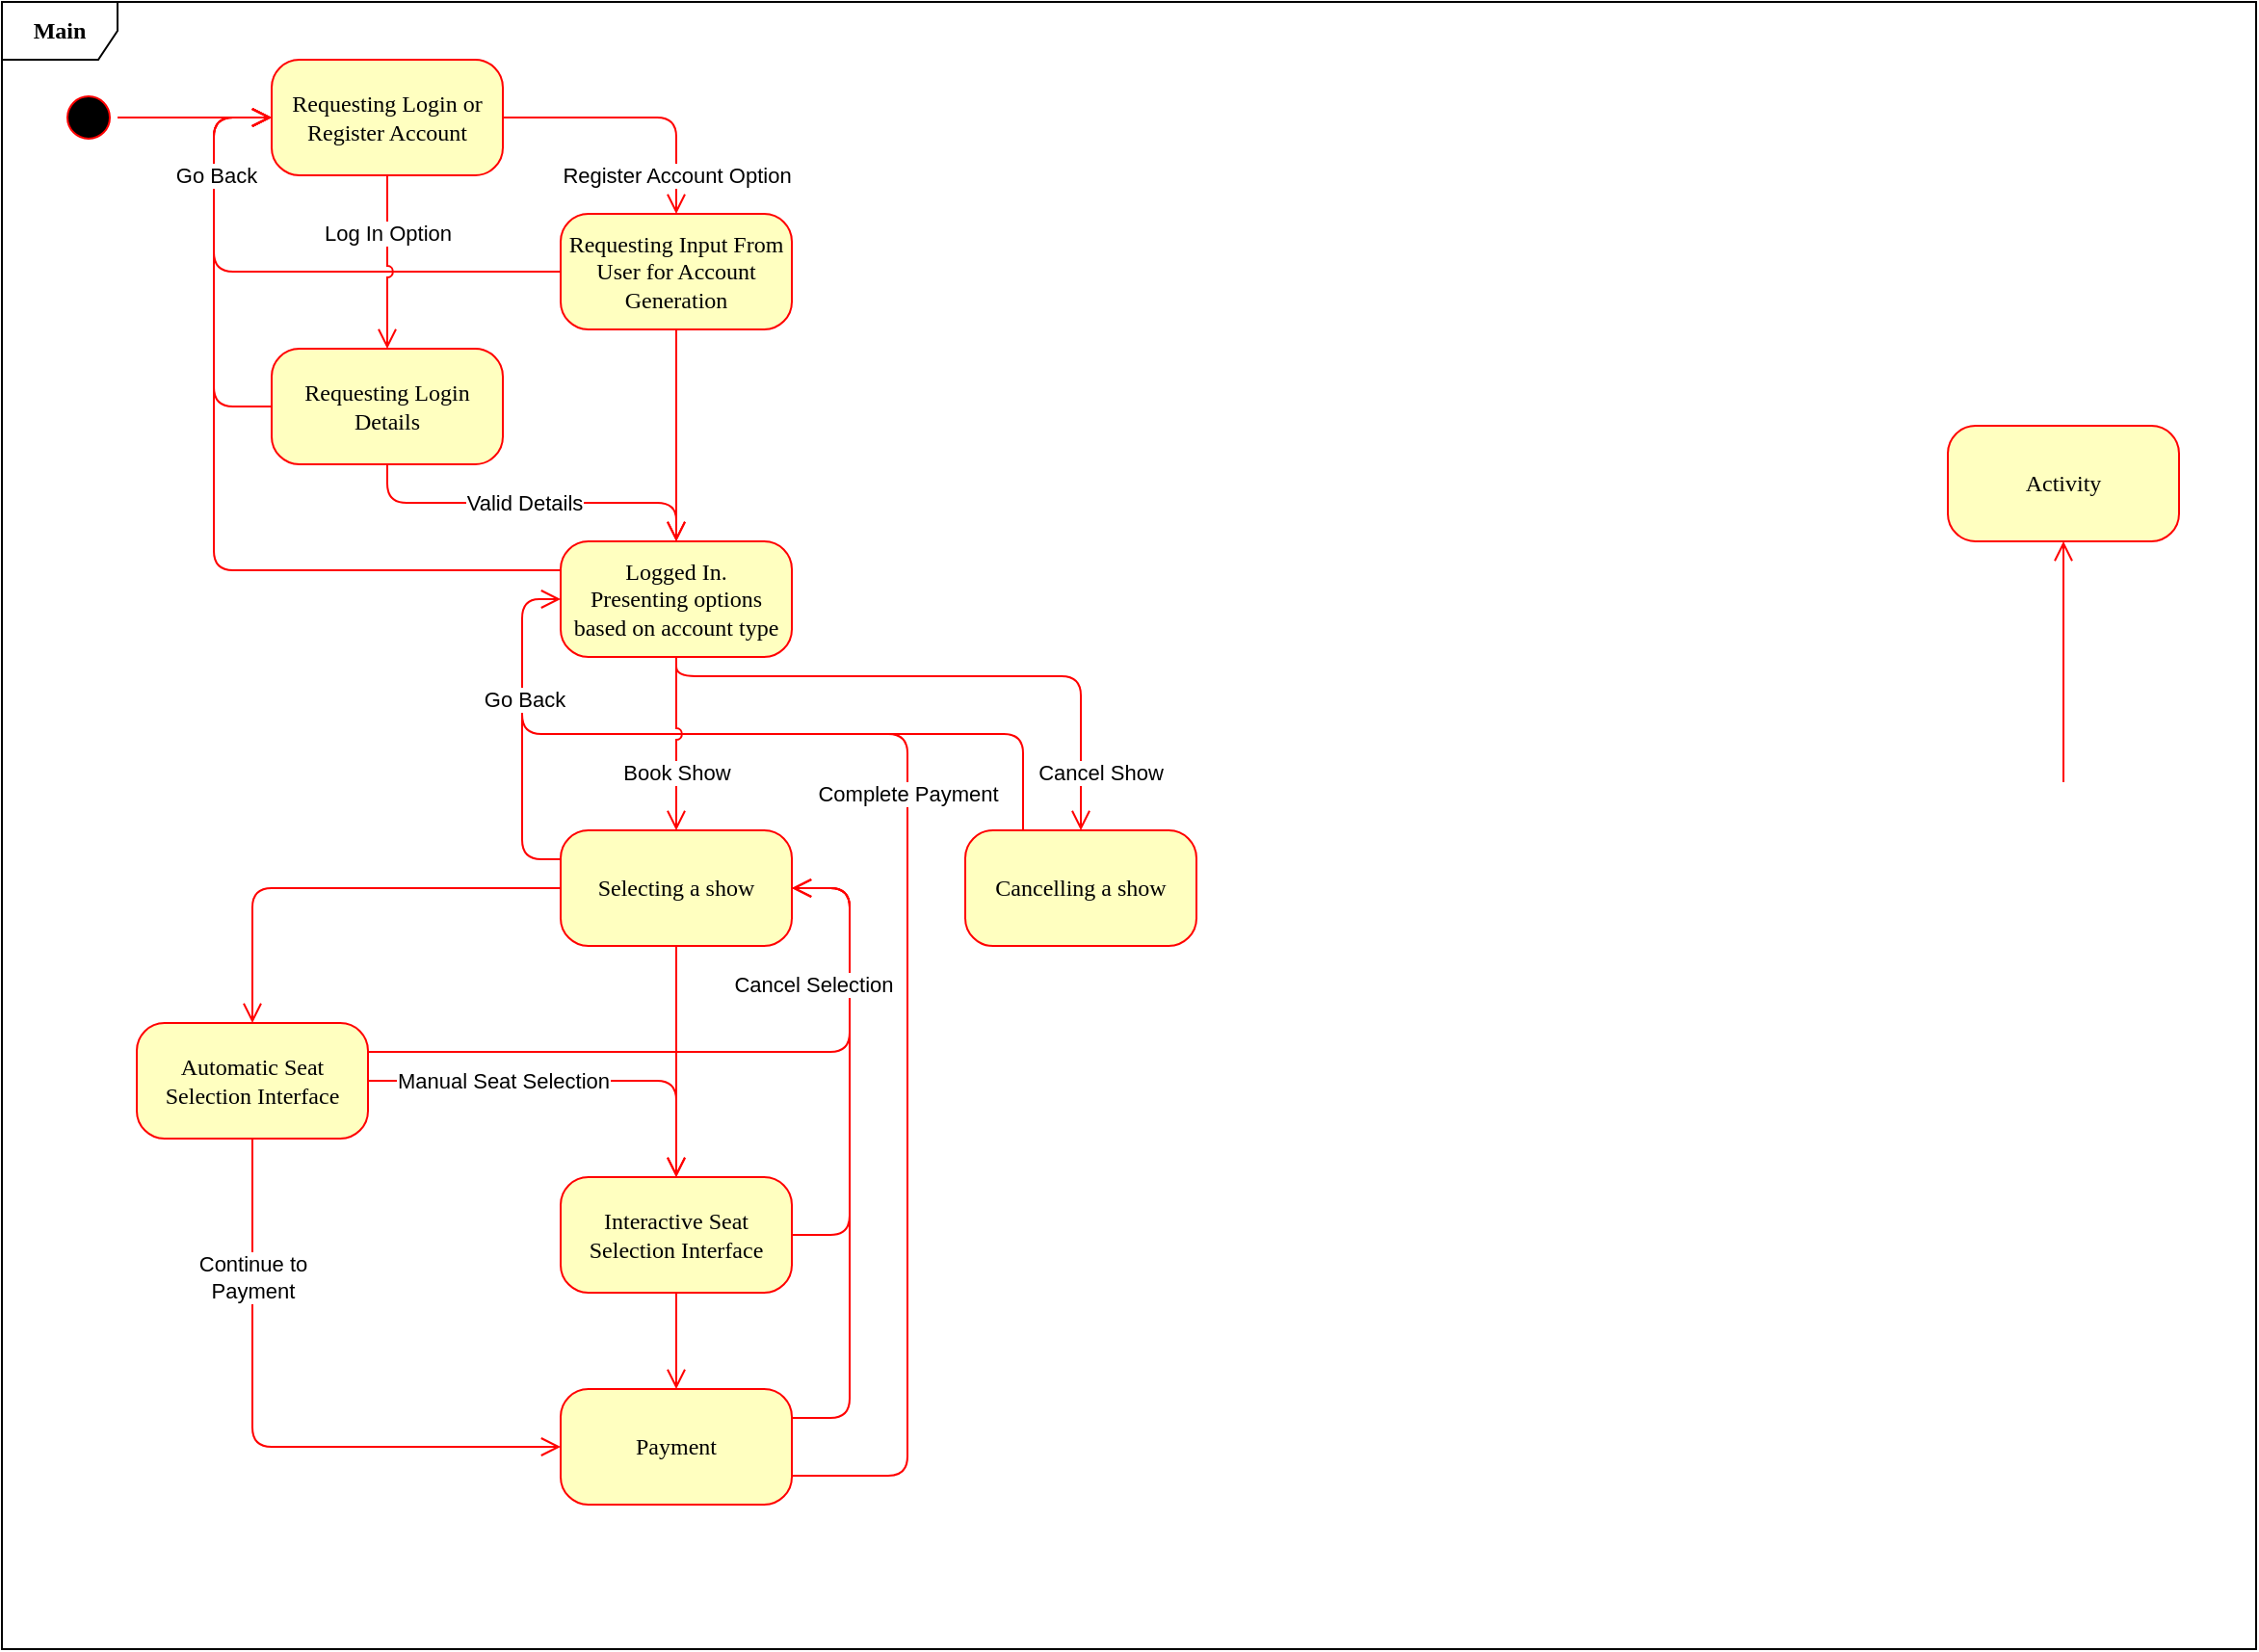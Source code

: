 <mxfile version="24.2.2" type="device">
  <diagram name="Page-1" id="58cdce13-f638-feb5-8d6f-7d28b1aa9fa0">
    <mxGraphModel dx="748" dy="912" grid="1" gridSize="10" guides="1" tooltips="1" connect="1" arrows="1" fold="1" page="1" pageScale="1" pageWidth="1100" pageHeight="850" background="none" math="0" shadow="0">
      <root>
        <mxCell id="0" />
        <mxCell id="1" parent="0" />
        <mxCell id="2a3bc250acf0617d-8" value="Main" style="shape=umlFrame;whiteSpace=wrap;html=1;rounded=1;shadow=0;comic=0;labelBackgroundColor=none;strokeWidth=1;fontFamily=Verdana;fontSize=12;align=center;fontStyle=1" parent="1" vertex="1">
          <mxGeometry x="40" y="90" width="1170" height="855" as="geometry" />
        </mxCell>
        <mxCell id="2VK7c3jGOLDtSmd9nzvH-88" style="edgeStyle=elbowEdgeStyle;html=1;labelBackgroundColor=none;endArrow=none;endSize=8;strokeColor=#ff0000;fontFamily=Verdana;fontSize=12;align=left;exitX=1;exitY=0.25;exitDx=0;exitDy=0;endFill=0;entryX=1;entryY=0.5;entryDx=0;entryDy=0;" edge="1" parent="1" source="2VK7c3jGOLDtSmd9nzvH-48" target="2VK7c3jGOLDtSmd9nzvH-32">
          <mxGeometry relative="1" as="geometry">
            <mxPoint x="460" y="865" as="sourcePoint" />
            <mxPoint x="480" y="700" as="targetPoint" />
            <Array as="points">
              <mxPoint x="480" y="740" />
            </Array>
          </mxGeometry>
        </mxCell>
        <mxCell id="2VK7c3jGOLDtSmd9nzvH-81" style="edgeStyle=orthogonalEdgeStyle;html=1;labelBackgroundColor=none;endArrow=open;endSize=8;strokeColor=#ff0000;fontFamily=Verdana;fontSize=12;align=left;entryX=0;entryY=0.5;entryDx=0;entryDy=0;exitX=0;exitY=0.25;exitDx=0;exitDy=0;" edge="1" parent="1" source="2VK7c3jGOLDtSmd9nzvH-24" target="382b91b5511bd0f7-6">
          <mxGeometry relative="1" as="geometry">
            <mxPoint x="330" y="400" as="sourcePoint" />
            <mxPoint x="400" y="380" as="targetPoint" />
            <Array as="points">
              <mxPoint x="150" y="385" />
              <mxPoint x="150" y="150" />
            </Array>
          </mxGeometry>
        </mxCell>
        <mxCell id="2VK7c3jGOLDtSmd9nzvH-77" style="edgeStyle=elbowEdgeStyle;html=1;labelBackgroundColor=none;endArrow=none;endSize=8;strokeColor=#ff0000;fontFamily=Verdana;fontSize=12;align=left;entryX=0.25;entryY=0;entryDx=0;entryDy=0;elbow=vertical;endFill=0;" edge="1" parent="1" target="2VK7c3jGOLDtSmd9nzvH-73">
          <mxGeometry relative="1" as="geometry">
            <mxPoint x="310" y="440" as="sourcePoint" />
            <mxPoint x="490" y="550" as="targetPoint" />
            <Array as="points">
              <mxPoint x="440" y="470" />
            </Array>
          </mxGeometry>
        </mxCell>
        <mxCell id="2VK7c3jGOLDtSmd9nzvH-22" style="edgeStyle=orthogonalEdgeStyle;html=1;labelBackgroundColor=none;endArrow=open;endSize=8;strokeColor=#ff0000;fontFamily=Verdana;fontSize=12;align=left;exitX=0;exitY=0.5;exitDx=0;exitDy=0;entryX=0;entryY=0.5;entryDx=0;entryDy=0;" edge="1" parent="1" source="382b91b5511bd0f7-7" target="382b91b5511bd0f7-6">
          <mxGeometry relative="1" as="geometry">
            <mxPoint x="310" y="160" as="sourcePoint" />
            <mxPoint x="400" y="280" as="targetPoint" />
            <Array as="points">
              <mxPoint x="150" y="230" />
              <mxPoint x="150" y="150" />
            </Array>
          </mxGeometry>
        </mxCell>
        <mxCell id="382b91b5511bd0f7-1" value="" style="ellipse;html=1;shape=startState;fillColor=#000000;strokeColor=#ff0000;rounded=1;shadow=0;comic=0;labelBackgroundColor=none;fontFamily=Verdana;fontSize=12;fontColor=#000000;align=center;direction=south;" parent="1" vertex="1">
          <mxGeometry x="70" y="135" width="30" height="30" as="geometry" />
        </mxCell>
        <mxCell id="382b91b5511bd0f7-5" value="Requesting Login Details" style="rounded=1;whiteSpace=wrap;html=1;arcSize=24;fillColor=#ffffc0;strokeColor=#ff0000;shadow=0;comic=0;labelBackgroundColor=none;fontFamily=Verdana;fontSize=12;fontColor=#000000;align=center;" parent="1" vertex="1">
          <mxGeometry x="180" y="270" width="120" height="60" as="geometry" />
        </mxCell>
        <mxCell id="382b91b5511bd0f7-6" value="Requesting Login or Register Account" style="rounded=1;whiteSpace=wrap;html=1;arcSize=24;fillColor=#ffffc0;strokeColor=#ff0000;shadow=0;comic=0;labelBackgroundColor=none;fontFamily=Verdana;fontSize=12;fontColor=#000000;align=center;" parent="1" vertex="1">
          <mxGeometry x="180" y="120" width="120" height="60" as="geometry" />
        </mxCell>
        <mxCell id="382b91b5511bd0f7-7" value="Requesting Input From User for Account Generation" style="rounded=1;whiteSpace=wrap;html=1;arcSize=24;fillColor=#ffffc0;strokeColor=#ff0000;shadow=0;comic=0;labelBackgroundColor=none;fontFamily=Verdana;fontSize=12;fontColor=#000000;align=center;" parent="1" vertex="1">
          <mxGeometry x="330" y="200" width="120" height="60" as="geometry" />
        </mxCell>
        <mxCell id="382b91b5511bd0f7-9" value="Activity" style="rounded=1;whiteSpace=wrap;html=1;arcSize=24;fillColor=#ffffc0;strokeColor=#ff0000;shadow=0;comic=0;labelBackgroundColor=none;fontFamily=Verdana;fontSize=12;fontColor=#000000;align=center;" parent="1" vertex="1">
          <mxGeometry x="1050" y="310" width="120" height="60" as="geometry" />
        </mxCell>
        <mxCell id="3cde6dad864a17aa-5" style="edgeStyle=elbowEdgeStyle;html=1;labelBackgroundColor=none;endArrow=open;endSize=8;strokeColor=#ff0000;fontFamily=Verdana;fontSize=12;align=left;" parent="1" target="382b91b5511bd0f7-9" edge="1">
          <mxGeometry relative="1" as="geometry">
            <mxPoint x="1110" y="495" as="sourcePoint" />
          </mxGeometry>
        </mxCell>
        <mxCell id="2a3bc250acf0617d-9" style="edgeStyle=orthogonalEdgeStyle;html=1;labelBackgroundColor=none;endArrow=open;endSize=8;strokeColor=#ff0000;fontFamily=Verdana;fontSize=12;align=left;" parent="1" source="382b91b5511bd0f7-1" target="382b91b5511bd0f7-6" edge="1">
          <mxGeometry relative="1" as="geometry" />
        </mxCell>
        <mxCell id="2VK7c3jGOLDtSmd9nzvH-6" style="edgeStyle=orthogonalEdgeStyle;html=1;labelBackgroundColor=none;endArrow=open;endSize=8;strokeColor=#ff0000;fontFamily=Verdana;fontSize=12;align=left;exitX=1;exitY=0.5;exitDx=0;exitDy=0;entryX=0.5;entryY=0;entryDx=0;entryDy=0;" edge="1" parent="1" source="382b91b5511bd0f7-6" target="382b91b5511bd0f7-7">
          <mxGeometry relative="1" as="geometry">
            <mxPoint x="120" y="170" as="sourcePoint" />
            <mxPoint x="200" y="170" as="targetPoint" />
          </mxGeometry>
        </mxCell>
        <mxCell id="2VK7c3jGOLDtSmd9nzvH-20" value="Register Account Option" style="edgeLabel;html=1;align=center;verticalAlign=middle;resizable=0;points=[];" vertex="1" connectable="0" parent="2VK7c3jGOLDtSmd9nzvH-6">
          <mxGeometry x="-0.275" y="3" relative="1" as="geometry">
            <mxPoint x="39" y="33" as="offset" />
          </mxGeometry>
        </mxCell>
        <mxCell id="2VK7c3jGOLDtSmd9nzvH-18" style="edgeStyle=orthogonalEdgeStyle;html=1;labelBackgroundColor=none;endArrow=open;endSize=8;strokeColor=#ff0000;fontFamily=Verdana;fontSize=12;align=left;exitX=0;exitY=0.5;exitDx=0;exitDy=0;entryX=0;entryY=0.5;entryDx=0;entryDy=0;" edge="1" parent="1" source="382b91b5511bd0f7-5" target="382b91b5511bd0f7-6">
          <mxGeometry relative="1" as="geometry">
            <mxPoint x="250" y="190" as="sourcePoint" />
            <mxPoint x="250" y="280" as="targetPoint" />
            <Array as="points">
              <mxPoint x="150" y="300" />
              <mxPoint x="150" y="150" />
            </Array>
          </mxGeometry>
        </mxCell>
        <mxCell id="2VK7c3jGOLDtSmd9nzvH-19" value="Go Back" style="edgeLabel;html=1;align=center;verticalAlign=middle;resizable=0;points=[];" vertex="1" connectable="0" parent="2VK7c3jGOLDtSmd9nzvH-18">
          <mxGeometry x="-0.111" y="-1" relative="1" as="geometry">
            <mxPoint y="-57" as="offset" />
          </mxGeometry>
        </mxCell>
        <mxCell id="2VK7c3jGOLDtSmd9nzvH-24" value="Logged In.&lt;div&gt;Presenting options based on account type&lt;/div&gt;" style="rounded=1;whiteSpace=wrap;html=1;arcSize=24;fillColor=#ffffc0;strokeColor=#ff0000;shadow=0;comic=0;labelBackgroundColor=none;fontFamily=Verdana;fontSize=12;fontColor=#000000;align=center;" vertex="1" parent="1">
          <mxGeometry x="330" y="370" width="120" height="60" as="geometry" />
        </mxCell>
        <mxCell id="2VK7c3jGOLDtSmd9nzvH-26" style="edgeStyle=orthogonalEdgeStyle;html=1;labelBackgroundColor=none;endArrow=open;endSize=8;strokeColor=#ff0000;fontFamily=Verdana;fontSize=12;align=left;exitX=0.5;exitY=1;exitDx=0;exitDy=0;entryX=0.5;entryY=0;entryDx=0;entryDy=0;" edge="1" parent="1" source="382b91b5511bd0f7-5" target="2VK7c3jGOLDtSmd9nzvH-24">
          <mxGeometry relative="1" as="geometry">
            <mxPoint x="250" y="190" as="sourcePoint" />
            <mxPoint x="250" y="280" as="targetPoint" />
          </mxGeometry>
        </mxCell>
        <mxCell id="2VK7c3jGOLDtSmd9nzvH-27" value="Valid Details" style="edgeLabel;html=1;align=center;verticalAlign=middle;resizable=0;points=[];" vertex="1" connectable="0" parent="2VK7c3jGOLDtSmd9nzvH-26">
          <mxGeometry x="-0.111" y="-1" relative="1" as="geometry">
            <mxPoint x="6" y="-1" as="offset" />
          </mxGeometry>
        </mxCell>
        <mxCell id="2VK7c3jGOLDtSmd9nzvH-29" style="edgeStyle=orthogonalEdgeStyle;html=1;labelBackgroundColor=none;endArrow=open;endSize=8;strokeColor=#ff0000;fontFamily=Verdana;fontSize=12;align=left;exitX=0.5;exitY=1;exitDx=0;exitDy=0;entryX=0.5;entryY=0;entryDx=0;entryDy=0;" edge="1" parent="1" source="382b91b5511bd0f7-7" target="2VK7c3jGOLDtSmd9nzvH-24">
          <mxGeometry relative="1" as="geometry">
            <mxPoint x="250" y="340" as="sourcePoint" />
            <mxPoint x="390" y="380" as="targetPoint" />
          </mxGeometry>
        </mxCell>
        <mxCell id="2VK7c3jGOLDtSmd9nzvH-32" value="Selecting a show" style="rounded=1;whiteSpace=wrap;html=1;arcSize=24;fillColor=#ffffc0;strokeColor=#ff0000;shadow=0;comic=0;labelBackgroundColor=none;fontFamily=Verdana;fontSize=12;fontColor=#000000;align=center;" vertex="1" parent="1">
          <mxGeometry x="330" y="520" width="120" height="60" as="geometry" />
        </mxCell>
        <mxCell id="2VK7c3jGOLDtSmd9nzvH-36" value="Automatic Seat Selection Interface" style="rounded=1;whiteSpace=wrap;html=1;arcSize=24;fillColor=#ffffc0;strokeColor=#ff0000;shadow=0;comic=0;labelBackgroundColor=none;fontFamily=Verdana;fontSize=12;fontColor=#000000;align=center;" vertex="1" parent="1">
          <mxGeometry x="110" y="620" width="120" height="60" as="geometry" />
        </mxCell>
        <mxCell id="2VK7c3jGOLDtSmd9nzvH-37" value="Interactive Seat Selection Interface" style="rounded=1;whiteSpace=wrap;html=1;arcSize=24;fillColor=#ffffc0;strokeColor=#ff0000;shadow=0;comic=0;labelBackgroundColor=none;fontFamily=Verdana;fontSize=12;fontColor=#000000;align=center;" vertex="1" parent="1">
          <mxGeometry x="330" y="700" width="120" height="60" as="geometry" />
        </mxCell>
        <mxCell id="2VK7c3jGOLDtSmd9nzvH-39" style="edgeStyle=elbowEdgeStyle;html=1;labelBackgroundColor=none;endArrow=open;endSize=8;strokeColor=#ff0000;fontFamily=Verdana;fontSize=12;align=left;exitX=0;exitY=0.5;exitDx=0;exitDy=0;entryX=0.5;entryY=0;entryDx=0;entryDy=0;" edge="1" parent="1" source="2VK7c3jGOLDtSmd9nzvH-32" target="2VK7c3jGOLDtSmd9nzvH-36">
          <mxGeometry relative="1" as="geometry">
            <mxPoint x="400" y="440" as="sourcePoint" />
            <mxPoint x="400" y="530" as="targetPoint" />
            <Array as="points">
              <mxPoint x="170" y="600" />
            </Array>
          </mxGeometry>
        </mxCell>
        <mxCell id="2VK7c3jGOLDtSmd9nzvH-44" style="edgeStyle=elbowEdgeStyle;html=1;labelBackgroundColor=none;endArrow=open;endSize=8;strokeColor=#ff0000;fontFamily=Verdana;fontSize=12;align=left;exitX=1;exitY=0.5;exitDx=0;exitDy=0;entryX=0.5;entryY=0;entryDx=0;entryDy=0;" edge="1" parent="1" source="2VK7c3jGOLDtSmd9nzvH-36" target="2VK7c3jGOLDtSmd9nzvH-37">
          <mxGeometry relative="1" as="geometry">
            <mxPoint x="350" y="570" as="sourcePoint" />
            <mxPoint x="250" y="640" as="targetPoint" />
            <Array as="points">
              <mxPoint x="390" y="680" />
            </Array>
          </mxGeometry>
        </mxCell>
        <mxCell id="2VK7c3jGOLDtSmd9nzvH-52" value="Manual Seat Selection" style="edgeLabel;html=1;align=center;verticalAlign=middle;resizable=0;points=[];" vertex="1" connectable="0" parent="2VK7c3jGOLDtSmd9nzvH-44">
          <mxGeometry x="-0.613" y="2" relative="1" as="geometry">
            <mxPoint x="29" y="2" as="offset" />
          </mxGeometry>
        </mxCell>
        <mxCell id="2VK7c3jGOLDtSmd9nzvH-48" value="Payment" style="rounded=1;whiteSpace=wrap;html=1;arcSize=24;fillColor=#ffffc0;strokeColor=#ff0000;shadow=0;comic=0;labelBackgroundColor=none;fontFamily=Verdana;fontSize=12;fontColor=#000000;align=center;" vertex="1" parent="1">
          <mxGeometry x="330" y="810" width="120" height="60" as="geometry" />
        </mxCell>
        <mxCell id="2VK7c3jGOLDtSmd9nzvH-49" style="edgeStyle=elbowEdgeStyle;html=1;labelBackgroundColor=none;endArrow=open;endSize=8;strokeColor=#ff0000;fontFamily=Verdana;fontSize=12;align=left;exitX=0.5;exitY=1;exitDx=0;exitDy=0;entryX=0.5;entryY=0;entryDx=0;entryDy=0;" edge="1" parent="1" source="2VK7c3jGOLDtSmd9nzvH-37" target="2VK7c3jGOLDtSmd9nzvH-48">
          <mxGeometry relative="1" as="geometry">
            <mxPoint x="470" y="760" as="sourcePoint" />
            <mxPoint x="470" y="810" as="targetPoint" />
            <Array as="points">
              <mxPoint x="390" y="790" />
            </Array>
          </mxGeometry>
        </mxCell>
        <mxCell id="2VK7c3jGOLDtSmd9nzvH-54" style="edgeStyle=elbowEdgeStyle;html=1;labelBackgroundColor=none;endArrow=none;endSize=8;strokeColor=#ff0000;fontFamily=Verdana;fontSize=12;align=left;exitX=1;exitY=0.75;exitDx=0;exitDy=0;endFill=0;" edge="1" parent="1" source="2VK7c3jGOLDtSmd9nzvH-48">
          <mxGeometry relative="1" as="geometry">
            <mxPoint x="310" y="670" as="sourcePoint" />
            <mxPoint x="450" y="470" as="targetPoint" />
            <Array as="points">
              <mxPoint x="510" y="690" />
            </Array>
          </mxGeometry>
        </mxCell>
        <mxCell id="2VK7c3jGOLDtSmd9nzvH-87" value="Complete Payment" style="edgeLabel;html=1;align=center;verticalAlign=middle;resizable=0;points=[];" vertex="1" connectable="0" parent="2VK7c3jGOLDtSmd9nzvH-54">
          <mxGeometry x="-0.325" relative="1" as="geometry">
            <mxPoint y="-244" as="offset" />
          </mxGeometry>
        </mxCell>
        <mxCell id="2VK7c3jGOLDtSmd9nzvH-43" style="edgeStyle=elbowEdgeStyle;html=1;labelBackgroundColor=none;endArrow=open;endSize=8;strokeColor=#ff0000;fontFamily=Verdana;fontSize=12;align=left;exitX=0.5;exitY=1;exitDx=0;exitDy=0;entryX=0.5;entryY=0;entryDx=0;entryDy=0;jumpStyle=arc;" edge="1" parent="1" source="2VK7c3jGOLDtSmd9nzvH-32" target="2VK7c3jGOLDtSmd9nzvH-37">
          <mxGeometry relative="1" as="geometry">
            <mxPoint x="340" y="560" as="sourcePoint" />
            <mxPoint x="240" y="630" as="targetPoint" />
            <Array as="points">
              <mxPoint x="390" y="600" />
            </Array>
          </mxGeometry>
        </mxCell>
        <mxCell id="2VK7c3jGOLDtSmd9nzvH-62" style="edgeStyle=elbowEdgeStyle;html=1;labelBackgroundColor=none;endArrow=open;endSize=8;strokeColor=#ff0000;fontFamily=Verdana;fontSize=12;align=left;exitX=1;exitY=0.5;exitDx=0;exitDy=0;entryX=1;entryY=0.5;entryDx=0;entryDy=0;" edge="1" parent="1" source="2VK7c3jGOLDtSmd9nzvH-37" target="2VK7c3jGOLDtSmd9nzvH-32">
          <mxGeometry relative="1" as="geometry">
            <mxPoint x="330" y="690" as="sourcePoint" />
            <mxPoint x="430" y="740" as="targetPoint" />
            <Array as="points">
              <mxPoint x="480" y="640" />
            </Array>
          </mxGeometry>
        </mxCell>
        <mxCell id="2VK7c3jGOLDtSmd9nzvH-4" style="edgeStyle=orthogonalEdgeStyle;html=1;labelBackgroundColor=none;endArrow=open;endSize=8;strokeColor=#ff0000;fontFamily=Verdana;fontSize=12;align=left;exitX=0.5;exitY=1;exitDx=0;exitDy=0;entryX=0.5;entryY=0;entryDx=0;entryDy=0;jumpStyle=arc;" edge="1" parent="1" source="382b91b5511bd0f7-6" target="382b91b5511bd0f7-5">
          <mxGeometry relative="1" as="geometry">
            <mxPoint x="110" y="160" as="sourcePoint" />
            <mxPoint x="190" y="160" as="targetPoint" />
          </mxGeometry>
        </mxCell>
        <mxCell id="2VK7c3jGOLDtSmd9nzvH-16" value="Log In Option" style="edgeLabel;html=1;align=center;verticalAlign=middle;resizable=0;points=[];" vertex="1" connectable="0" parent="2VK7c3jGOLDtSmd9nzvH-4">
          <mxGeometry x="-0.111" y="-1" relative="1" as="geometry">
            <mxPoint x="1" y="-10" as="offset" />
          </mxGeometry>
        </mxCell>
        <mxCell id="2VK7c3jGOLDtSmd9nzvH-70" style="edgeStyle=elbowEdgeStyle;html=1;labelBackgroundColor=none;endArrow=open;endSize=8;strokeColor=#ff0000;fontFamily=Verdana;fontSize=12;align=left;exitX=0;exitY=0.25;exitDx=0;exitDy=0;elbow=vertical;" edge="1" parent="1" source="2VK7c3jGOLDtSmd9nzvH-32" target="2VK7c3jGOLDtSmd9nzvH-24">
          <mxGeometry relative="1" as="geometry">
            <mxPoint x="400" y="440" as="sourcePoint" />
            <mxPoint x="400" y="530" as="targetPoint" />
            <Array as="points">
              <mxPoint x="310" y="490" />
            </Array>
          </mxGeometry>
        </mxCell>
        <mxCell id="2VK7c3jGOLDtSmd9nzvH-72" value="Go Back" style="edgeLabel;html=1;align=center;verticalAlign=middle;resizable=0;points=[];" vertex="1" connectable="0" parent="2VK7c3jGOLDtSmd9nzvH-70">
          <mxGeometry x="0.178" y="-1" relative="1" as="geometry">
            <mxPoint as="offset" />
          </mxGeometry>
        </mxCell>
        <mxCell id="2VK7c3jGOLDtSmd9nzvH-73" value="Cancelling a show" style="rounded=1;whiteSpace=wrap;html=1;arcSize=24;fillColor=#ffffc0;strokeColor=#ff0000;shadow=0;comic=0;labelBackgroundColor=none;fontFamily=Verdana;fontSize=12;fontColor=#000000;align=center;" vertex="1" parent="1">
          <mxGeometry x="540" y="520" width="120" height="60" as="geometry" />
        </mxCell>
        <mxCell id="2VK7c3jGOLDtSmd9nzvH-74" style="edgeStyle=elbowEdgeStyle;html=1;labelBackgroundColor=none;endArrow=open;endSize=8;strokeColor=#ff0000;fontFamily=Verdana;fontSize=12;align=left;exitX=0.5;exitY=1;exitDx=0;exitDy=0;entryX=0.5;entryY=0;entryDx=0;entryDy=0;elbow=vertical;" edge="1" parent="1" source="2VK7c3jGOLDtSmd9nzvH-24" target="2VK7c3jGOLDtSmd9nzvH-73">
          <mxGeometry relative="1" as="geometry">
            <mxPoint x="400" y="440" as="sourcePoint" />
            <mxPoint x="400" y="530" as="targetPoint" />
            <Array as="points">
              <mxPoint x="500" y="440" />
            </Array>
          </mxGeometry>
        </mxCell>
        <mxCell id="2VK7c3jGOLDtSmd9nzvH-76" value="Cancel Show" style="edgeLabel;html=1;align=center;verticalAlign=middle;resizable=0;points=[];" vertex="1" connectable="0" parent="2VK7c3jGOLDtSmd9nzvH-74">
          <mxGeometry x="0.769" y="-2" relative="1" as="geometry">
            <mxPoint x="12" y="4" as="offset" />
          </mxGeometry>
        </mxCell>
        <mxCell id="2VK7c3jGOLDtSmd9nzvH-33" style="edgeStyle=elbowEdgeStyle;html=1;labelBackgroundColor=none;endArrow=open;endSize=8;strokeColor=#ff0000;fontFamily=Verdana;fontSize=12;align=left;exitX=0.5;exitY=1;exitDx=0;exitDy=0;entryX=0.5;entryY=0;entryDx=0;entryDy=0;jumpStyle=arc;" edge="1" parent="1" source="2VK7c3jGOLDtSmd9nzvH-24" target="2VK7c3jGOLDtSmd9nzvH-32">
          <mxGeometry relative="1" as="geometry">
            <mxPoint x="800" y="505" as="sourcePoint" />
            <mxPoint x="800" y="380" as="targetPoint" />
          </mxGeometry>
        </mxCell>
        <mxCell id="2VK7c3jGOLDtSmd9nzvH-35" value="Book Show" style="edgeLabel;html=1;align=center;verticalAlign=middle;resizable=0;points=[];" vertex="1" connectable="0" parent="2VK7c3jGOLDtSmd9nzvH-33">
          <mxGeometry x="0.267" relative="1" as="geometry">
            <mxPoint y="3" as="offset" />
          </mxGeometry>
        </mxCell>
        <mxCell id="2VK7c3jGOLDtSmd9nzvH-84" style="edgeStyle=elbowEdgeStyle;html=1;labelBackgroundColor=none;endArrow=open;endSize=8;strokeColor=#ff0000;fontFamily=Verdana;fontSize=12;align=left;exitX=0.5;exitY=1;exitDx=0;exitDy=0;entryX=0;entryY=0.5;entryDx=0;entryDy=0;" edge="1" parent="1" source="2VK7c3jGOLDtSmd9nzvH-36" target="2VK7c3jGOLDtSmd9nzvH-48">
          <mxGeometry relative="1" as="geometry">
            <mxPoint x="340" y="560" as="sourcePoint" />
            <mxPoint x="180" y="630" as="targetPoint" />
            <Array as="points">
              <mxPoint x="170" y="830" />
            </Array>
          </mxGeometry>
        </mxCell>
        <mxCell id="2VK7c3jGOLDtSmd9nzvH-86" value="Continue to&lt;div&gt;Payment&lt;/div&gt;" style="edgeLabel;html=1;align=center;verticalAlign=middle;resizable=0;points=[];" vertex="1" connectable="0" parent="2VK7c3jGOLDtSmd9nzvH-84">
          <mxGeometry x="-0.553" relative="1" as="geometry">
            <mxPoint as="offset" />
          </mxGeometry>
        </mxCell>
        <mxCell id="2VK7c3jGOLDtSmd9nzvH-57" style="edgeStyle=elbowEdgeStyle;html=1;labelBackgroundColor=none;endArrow=open;endSize=8;strokeColor=#ff0000;fontFamily=Verdana;fontSize=12;align=left;exitX=1;exitY=0.25;exitDx=0;exitDy=0;entryX=1;entryY=0.5;entryDx=0;entryDy=0;elbow=horizontal;" edge="1" parent="1" source="2VK7c3jGOLDtSmd9nzvH-36" target="2VK7c3jGOLDtSmd9nzvH-32">
          <mxGeometry relative="1" as="geometry">
            <mxPoint x="320" y="680" as="sourcePoint" />
            <mxPoint x="420" y="730" as="targetPoint" />
            <Array as="points">
              <mxPoint x="480" y="590" />
            </Array>
          </mxGeometry>
        </mxCell>
        <mxCell id="2VK7c3jGOLDtSmd9nzvH-59" value="Cancel Selection" style="edgeLabel;html=1;align=center;verticalAlign=middle;resizable=0;points=[];" vertex="1" connectable="0" parent="2VK7c3jGOLDtSmd9nzvH-57">
          <mxGeometry x="0.187" y="1" relative="1" as="geometry">
            <mxPoint x="14" y="-34" as="offset" />
          </mxGeometry>
        </mxCell>
      </root>
    </mxGraphModel>
  </diagram>
</mxfile>
